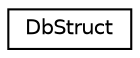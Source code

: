 digraph "Graphical Class Hierarchy"
{
 // LATEX_PDF_SIZE
  edge [fontname="Helvetica",fontsize="10",labelfontname="Helvetica",labelfontsize="10"];
  node [fontname="Helvetica",fontsize="10",shape=record];
  rankdir="LR";
  Node0 [label="DbStruct",height=0.2,width=0.4,color="black", fillcolor="white", style="filled",URL="$structDbStruct.html",tooltip=" "];
}
